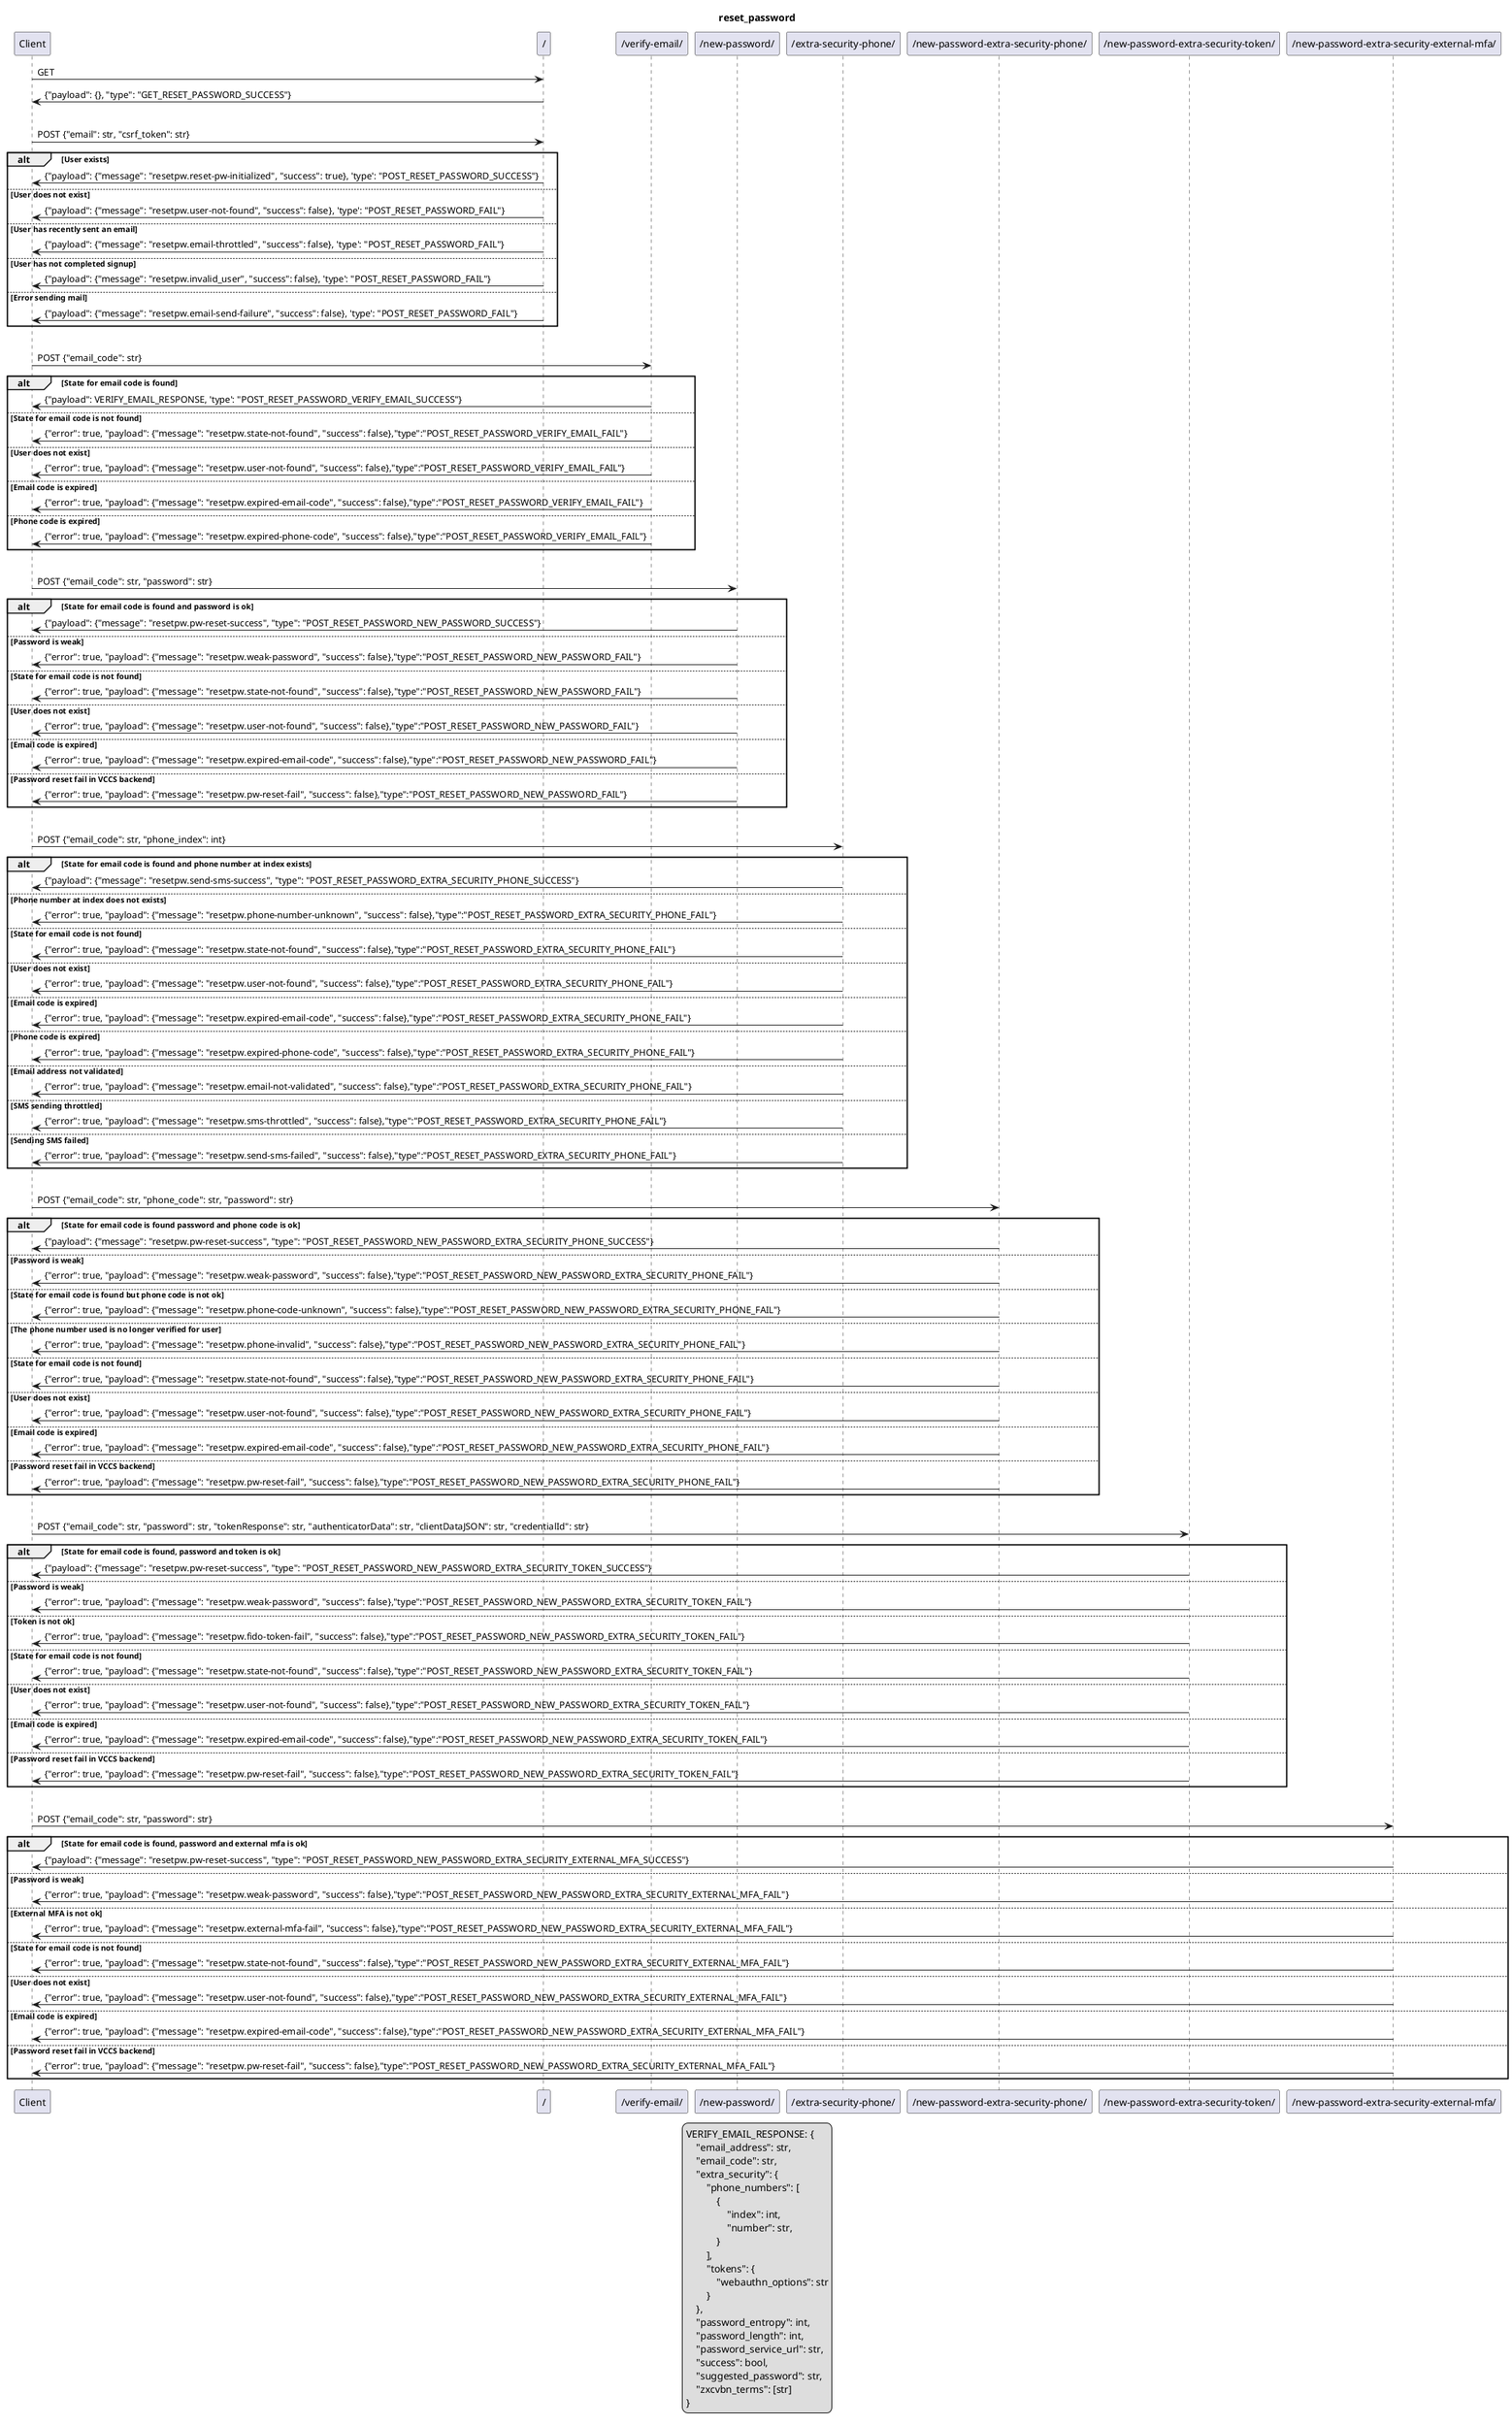 @startuml
title reset_password

legend
    VERIFY_EMAIL_RESPONSE: {
        "email_address": str,
        "email_code": str,
        "extra_security": {
            "phone_numbers": [
                {
                    "index": int,
                    "number": str,
                }
            ],
            "tokens": {
                "webauthn_options": str
            }
        },
        "password_entropy": int,
        "password_length": int,
        "password_service_url": str,
        "success": bool,
        "suggested_password": str,
        "zxcvbn_terms": [str]
    }
end legend

Client->"/": GET
"/"->Client: {"payload": {}, "type": "GET_RESET_PASSWORD_SUCCESS"}
|||
Client->"/": POST {"email": str, "csrf_token": str}
alt User exists
"/"->Client: {"payload": {"message": "resetpw.reset-pw-initialized", "success": true}, 'type': "POST_RESET_PASSWORD_SUCCESS"}
else User does not exist
"/"->Client: {"payload": {"message": "resetpw.user-not-found", "success": false}, 'type': "POST_RESET_PASSWORD_FAIL"}
else User has recently sent an email
"/"->Client: {"payload": {"message": "resetpw.email-throttled", "success": false}, 'type': "POST_RESET_PASSWORD_FAIL"}
else User has not completed signup
"/"->Client: {"payload": {"message": "resetpw.invalid_user", "success": false}, 'type': "POST_RESET_PASSWORD_FAIL"}
else Error sending mail
"/"->Client: {"payload": {"message": "resetpw.email-send-failure", "success": false}, 'type': "POST_RESET_PASSWORD_FAIL"}
end
|||
Client->"/verify-email/": POST {"email_code": str}
alt State for email code is found
    "/verify-email/"->Client: {"payload": VERIFY_EMAIL_RESPONSE, 'type': "POST_RESET_PASSWORD_VERIFY_EMAIL_SUCCESS"}
else State for email code is not found
    "/verify-email/"->Client: {"error": true, "payload": {"message": "resetpw.state-not-found", "success": false},"type":"POST_RESET_PASSWORD_VERIFY_EMAIL_FAIL"}
else User does not exist
    "/verify-email/"->Client: {"error": true, "payload": {"message": "resetpw.user-not-found", "success": false},"type":"POST_RESET_PASSWORD_VERIFY_EMAIL_FAIL"}
else Email code is expired
    "/verify-email/"->Client: {"error": true, "payload": {"message": "resetpw.expired-email-code", "success": false},"type":"POST_RESET_PASSWORD_VERIFY_EMAIL_FAIL"}
else Phone code is expired
    "/verify-email/"->Client: {"error": true, "payload": {"message": "resetpw.expired-phone-code", "success": false},"type":"POST_RESET_PASSWORD_VERIFY_EMAIL_FAIL"}
end
|||
Client->"/new-password/": POST {"email_code": str, "password": str}
alt State for email code is found and password is ok
    "/new-password/"->Client: {"payload": {"message": "resetpw.pw-reset-success", "type": "POST_RESET_PASSWORD_NEW_PASSWORD_SUCCESS"}
else Password is weak
    "/new-password/"->Client: {"error": true, "payload": {"message": "resetpw.weak-password", "success": false},"type":"POST_RESET_PASSWORD_NEW_PASSWORD_FAIL"}
else State for email code is not found
    "/new-password/"->Client: {"error": true, "payload": {"message": "resetpw.state-not-found", "success": false},"type":"POST_RESET_PASSWORD_NEW_PASSWORD_FAIL"}
else User does not exist
    "/new-password/"->Client: {"error": true, "payload": {"message": "resetpw.user-not-found", "success": false},"type":"POST_RESET_PASSWORD_NEW_PASSWORD_FAIL"}
else Email code is expired
    "/new-password/"->Client: {"error": true, "payload": {"message": "resetpw.expired-email-code", "success": false},"type":"POST_RESET_PASSWORD_NEW_PASSWORD_FAIL"}
else Password reset fail in VCCS backend
    "/new-password/"->Client: {"error": true, "payload": {"message": "resetpw.pw-reset-fail", "success": false},"type":"POST_RESET_PASSWORD_NEW_PASSWORD_FAIL"}
end
|||
Client->"/extra-security-phone/": POST {"email_code": str, "phone_index": int}
alt State for email code is found and phone number at index exists
    "/extra-security-phone/"->Client: {"payload": {"message": "resetpw.send-sms-success", "type": "POST_RESET_PASSWORD_EXTRA_SECURITY_PHONE_SUCCESS"}
else Phone number at index does not exists
    "/extra-security-phone/"->Client: {"error": true, "payload": {"message": "resetpw.phone-number-unknown", "success": false},"type":"POST_RESET_PASSWORD_EXTRA_SECURITY_PHONE_FAIL"}
else State for email code is not found
    "/extra-security-phone/"->Client: {"error": true, "payload": {"message": "resetpw.state-not-found", "success": false},"type":"POST_RESET_PASSWORD_EXTRA_SECURITY_PHONE_FAIL"}
else User does not exist
    "/extra-security-phone/"->Client: {"error": true, "payload": {"message": "resetpw.user-not-found", "success": false},"type":"POST_RESET_PASSWORD_EXTRA_SECURITY_PHONE_FAIL"}
else Email code is expired
    "/extra-security-phone/"->Client: {"error": true, "payload": {"message": "resetpw.expired-email-code", "success": false},"type":"POST_RESET_PASSWORD_EXTRA_SECURITY_PHONE_FAIL"}
else Phone code is expired
    "/extra-security-phone/"->Client: {"error": true, "payload": {"message": "resetpw.expired-phone-code", "success": false},"type":"POST_RESET_PASSWORD_EXTRA_SECURITY_PHONE_FAIL"}
else Email address not validated
    "/extra-security-phone/"->Client: {"error": true, "payload": {"message": "resetpw.email-not-validated", "success": false},"type":"POST_RESET_PASSWORD_EXTRA_SECURITY_PHONE_FAIL"}
else SMS sending throttled
    "/extra-security-phone/"->Client: {"error": true, "payload": {"message": "resetpw.sms-throttled", "success": false},"type":"POST_RESET_PASSWORD_EXTRA_SECURITY_PHONE_FAIL"}
else Sending SMS failed
    "/extra-security-phone/"->Client: {"error": true, "payload": {"message": "resetpw.send-sms-failed", "success": false},"type":"POST_RESET_PASSWORD_EXTRA_SECURITY_PHONE_FAIL"}
end
|||
Client->"/new-password-extra-security-phone/": POST {"email_code": str, "phone_code": str, "password": str}
alt State for email code is found password and phone code is ok
    "/new-password-extra-security-phone/"->Client: {"payload": {"message": "resetpw.pw-reset-success", "type": "POST_RESET_PASSWORD_NEW_PASSWORD_EXTRA_SECURITY_PHONE_SUCCESS"}
else Password is weak
    "/new-password-extra-security-phone/"->Client: {"error": true, "payload": {"message": "resetpw.weak-password", "success": false},"type":"POST_RESET_PASSWORD_NEW_PASSWORD_EXTRA_SECURITY_PHONE_FAIL"}
else State for email code is found but phone code is not ok
    "/new-password-extra-security-phone/"->Client: {"error": true, "payload": {"message": "resetpw.phone-code-unknown", "success": false},"type":"POST_RESET_PASSWORD_NEW_PASSWORD_EXTRA_SECURITY_PHONE_FAIL"}
else The phone number used is no longer verified for user
    "/new-password-extra-security-phone/"->Client: {"error": true, "payload": {"message": "resetpw.phone-invalid", "success": false},"type":"POST_RESET_PASSWORD_NEW_PASSWORD_EXTRA_SECURITY_PHONE_FAIL"}
else State for email code is not found
    "/new-password-extra-security-phone/"->Client: {"error": true, "payload": {"message": "resetpw.state-not-found", "success": false},"type":"POST_RESET_PASSWORD_NEW_PASSWORD_EXTRA_SECURITY_PHONE_FAIL"}
else User does not exist
    "/new-password-extra-security-phone/"->Client: {"error": true, "payload": {"message": "resetpw.user-not-found", "success": false},"type":"POST_RESET_PASSWORD_NEW_PASSWORD_EXTRA_SECURITY_PHONE_FAIL"}
else Email code is expired
    "/new-password-extra-security-phone/"->Client: {"error": true, "payload": {"message": "resetpw.expired-email-code", "success": false},"type":"POST_RESET_PASSWORD_NEW_PASSWORD_EXTRA_SECURITY_PHONE_FAIL"}
else Password reset fail in VCCS backend
    "/new-password-extra-security-phone/"->Client: {"error": true, "payload": {"message": "resetpw.pw-reset-fail", "success": false},"type":"POST_RESET_PASSWORD_NEW_PASSWORD_EXTRA_SECURITY_PHONE_FAIL"}
end
|||
Client->"/new-password-extra-security-token/": POST {"email_code": str, "password": str, "tokenResponse": str, "authenticatorData": str, "clientDataJSON": str, "credentialId": str}
alt State for email code is found, password and token is ok
    "/new-password-extra-security-token/"->Client: {"payload": {"message": "resetpw.pw-reset-success", "type": "POST_RESET_PASSWORD_NEW_PASSWORD_EXTRA_SECURITY_TOKEN_SUCCESS"}
else Password is weak
    "/new-password-extra-security-token/"->Client: {"error": true, "payload": {"message": "resetpw.weak-password", "success": false},"type":"POST_RESET_PASSWORD_NEW_PASSWORD_EXTRA_SECURITY_TOKEN_FAIL"}
else Token is not ok
    "/new-password-extra-security-token/"->Client: {"error": true, "payload": {"message": "resetpw.fido-token-fail", "success": false},"type":"POST_RESET_PASSWORD_NEW_PASSWORD_EXTRA_SECURITY_TOKEN_FAIL"}
else State for email code is not found
    "/new-password-extra-security-token/"->Client: {"error": true, "payload": {"message": "resetpw.state-not-found", "success": false},"type":"POST_RESET_PASSWORD_NEW_PASSWORD_EXTRA_SECURITY_TOKEN_FAIL"}
else User does not exist
    "/new-password-extra-security-token/"->Client: {"error": true, "payload": {"message": "resetpw.user-not-found", "success": false},"type":"POST_RESET_PASSWORD_NEW_PASSWORD_EXTRA_SECURITY_TOKEN_FAIL"}
else Email code is expired
    "/new-password-extra-security-token/"->Client: {"error": true, "payload": {"message": "resetpw.expired-email-code", "success": false},"type":"POST_RESET_PASSWORD_NEW_PASSWORD_EXTRA_SECURITY_TOKEN_FAIL"}
else Password reset fail in VCCS backend
    "/new-password-extra-security-token/"->Client: {"error": true, "payload": {"message": "resetpw.pw-reset-fail", "success": false},"type":"POST_RESET_PASSWORD_NEW_PASSWORD_EXTRA_SECURITY_TOKEN_FAIL"}
end
|||
Client->"/new-password-extra-security-external-mfa/": POST {"email_code": str, "password": str}
alt State for email code is found, password and external mfa is ok
    "/new-password-extra-security-external-mfa/"->Client: {"payload": {"message": "resetpw.pw-reset-success", "type": "POST_RESET_PASSWORD_NEW_PASSWORD_EXTRA_SECURITY_EXTERNAL_MFA_SUCCESS"}
else Password is weak
    "/new-password-extra-security-external-mfa/"->Client: {"error": true, "payload": {"message": "resetpw.weak-password", "success": false},"type":"POST_RESET_PASSWORD_NEW_PASSWORD_EXTRA_SECURITY_EXTERNAL_MFA_FAIL"}
else External MFA is not ok
    "/new-password-extra-security-external-mfa/"->Client: {"error": true, "payload": {"message": "resetpw.external-mfa-fail", "success": false},"type":"POST_RESET_PASSWORD_NEW_PASSWORD_EXTRA_SECURITY_EXTERNAL_MFA_FAIL"}
else State for email code is not found
    "/new-password-extra-security-external-mfa/"->Client: {"error": true, "payload": {"message": "resetpw.state-not-found", "success": false},"type":"POST_RESET_PASSWORD_NEW_PASSWORD_EXTRA_SECURITY_EXTERNAL_MFA_FAIL"}
else User does not exist
    "/new-password-extra-security-external-mfa/"->Client: {"error": true, "payload": {"message": "resetpw.user-not-found", "success": false},"type":"POST_RESET_PASSWORD_NEW_PASSWORD_EXTRA_SECURITY_EXTERNAL_MFA_FAIL"}
else Email code is expired
    "/new-password-extra-security-external-mfa/"->Client: {"error": true, "payload": {"message": "resetpw.expired-email-code", "success": false},"type":"POST_RESET_PASSWORD_NEW_PASSWORD_EXTRA_SECURITY_EXTERNAL_MFA_FAIL"}
else Password reset fail in VCCS backend
    "/new-password-extra-security-external-mfa/"->Client: {"error": true, "payload": {"message": "resetpw.pw-reset-fail", "success": false},"type":"POST_RESET_PASSWORD_NEW_PASSWORD_EXTRA_SECURITY_EXTERNAL_MFA_FAIL"}
end
@enduml
